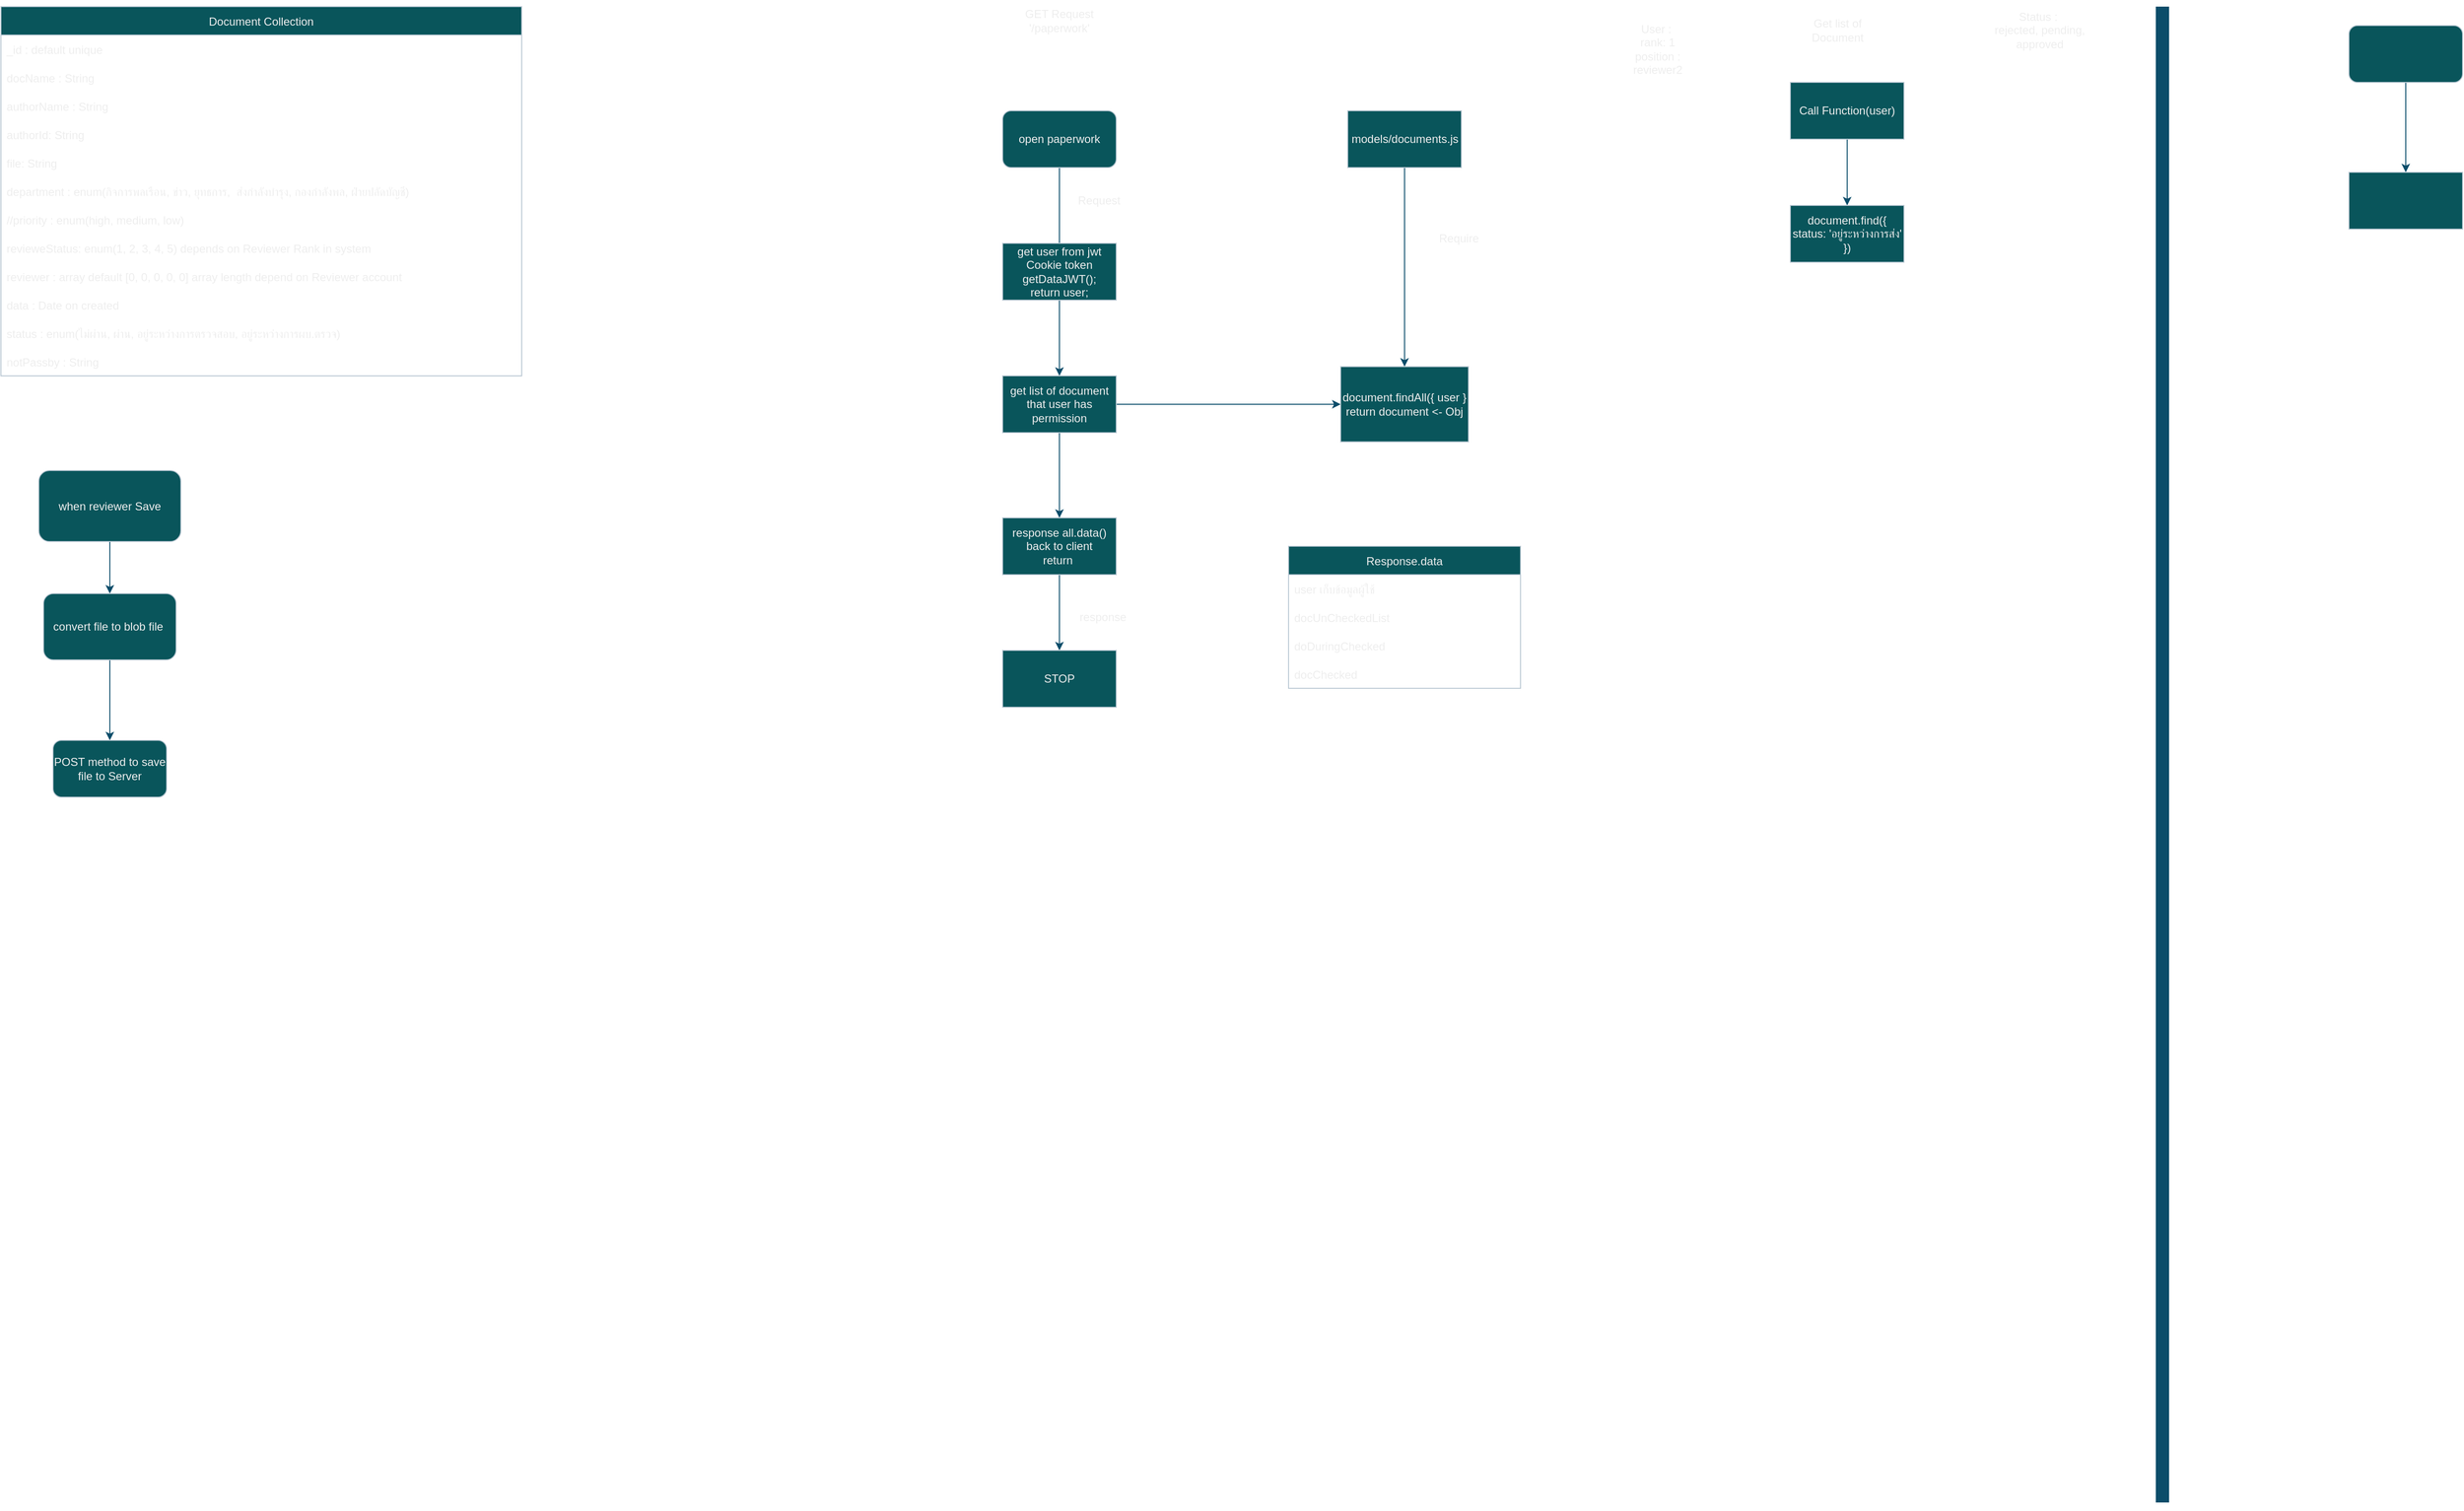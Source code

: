 <mxfile version="20.3.0" type="device"><diagram id="kQhuOze0Q9pw3HT87Xr-" name="Page-1"><mxGraphModel dx="811" dy="524" grid="1" gridSize="10" guides="1" tooltips="1" connect="1" arrows="1" fold="1" page="1" pageScale="1" pageWidth="2336" pageHeight="1654" math="0" shadow="0"><root><mxCell id="0"/><mxCell id="1" parent="0"/><mxCell id="Ed0h-yhXqWj83v7-EJLO-5" style="edgeStyle=orthogonalEdgeStyle;rounded=0;orthogonalLoop=1;jettySize=auto;html=1;entryX=0.5;entryY=0;entryDx=0;entryDy=0;strokeColor=#0B4D6A;" parent="1" source="Ed0h-yhXqWj83v7-EJLO-1" target="Ed0h-yhXqWj83v7-EJLO-2" edge="1"><mxGeometry relative="1" as="geometry"/></mxCell><mxCell id="Ed0h-yhXqWj83v7-EJLO-1" value="open paperwork" style="rounded=1;whiteSpace=wrap;html=1;fillColor=#09555B;strokeColor=#BAC8D3;fontColor=#EEEEEE;" parent="1" vertex="1"><mxGeometry x="1108" y="140" width="120" height="60" as="geometry"/></mxCell><mxCell id="Ed0h-yhXqWj83v7-EJLO-4" value="" style="edgeStyle=orthogonalEdgeStyle;rounded=0;orthogonalLoop=1;jettySize=auto;html=1;strokeColor=#0B4D6A;" parent="1" source="Ed0h-yhXqWj83v7-EJLO-2" target="Ed0h-yhXqWj83v7-EJLO-3" edge="1"><mxGeometry relative="1" as="geometry"/></mxCell><mxCell id="Ed0h-yhXqWj83v7-EJLO-14" value="" style="edgeStyle=orthogonalEdgeStyle;rounded=0;orthogonalLoop=1;jettySize=auto;html=1;strokeColor=#0B4D6A;" parent="1" source="Ed0h-yhXqWj83v7-EJLO-2" target="Ed0h-yhXqWj83v7-EJLO-13" edge="1"><mxGeometry relative="1" as="geometry"/></mxCell><mxCell id="Ed0h-yhXqWj83v7-EJLO-2" value="get list of document&lt;br&gt;that user has permission" style="rounded=0;whiteSpace=wrap;html=1;fillColor=#09555B;strokeColor=#BAC8D3;fontColor=#EEEEEE;" parent="1" vertex="1"><mxGeometry x="1108" y="420" width="120" height="60" as="geometry"/></mxCell><mxCell id="Ed0h-yhXqWj83v7-EJLO-3" value="document.findAll({ user }&lt;br&gt;return document &amp;lt;- Obj" style="whiteSpace=wrap;html=1;rounded=0;fillColor=#09555B;strokeColor=#BAC8D3;fontColor=#EEEEEE;" parent="1" vertex="1"><mxGeometry x="1465" y="410.29" width="135" height="79.41" as="geometry"/></mxCell><mxCell id="Ed0h-yhXqWj83v7-EJLO-7" style="edgeStyle=orthogonalEdgeStyle;rounded=0;orthogonalLoop=1;jettySize=auto;html=1;entryX=0.5;entryY=0;entryDx=0;entryDy=0;strokeColor=#0B4D6A;" parent="1" source="Ed0h-yhXqWj83v7-EJLO-6" target="Ed0h-yhXqWj83v7-EJLO-3" edge="1"><mxGeometry relative="1" as="geometry"/></mxCell><mxCell id="Ed0h-yhXqWj83v7-EJLO-6" value="models/documents.js" style="rounded=0;whiteSpace=wrap;html=1;fillColor=#09555B;strokeColor=#BAC8D3;fontColor=#EEEEEE;" parent="1" vertex="1"><mxGeometry x="1472.5" y="140" width="120" height="60" as="geometry"/></mxCell><mxCell id="Ed0h-yhXqWj83v7-EJLO-8" value="Request" style="text;html=1;strokeColor=none;fillColor=none;align=center;verticalAlign=middle;whiteSpace=wrap;rounded=0;fontColor=#EEEEEE;" parent="1" vertex="1"><mxGeometry x="1180" y="220" width="60" height="30" as="geometry"/></mxCell><mxCell id="Ed0h-yhXqWj83v7-EJLO-11" value="get user from jwt Cookie token&lt;br&gt;getDataJWT();&lt;br&gt;return user;" style="whiteSpace=wrap;html=1;rounded=0;fillColor=#09555B;strokeColor=#BAC8D3;fontColor=#EEEEEE;" parent="1" vertex="1"><mxGeometry x="1108" y="280" width="120" height="60" as="geometry"/></mxCell><mxCell id="Ed0h-yhXqWj83v7-EJLO-17" value="" style="edgeStyle=orthogonalEdgeStyle;rounded=0;orthogonalLoop=1;jettySize=auto;html=1;strokeColor=#0B4D6A;" parent="1" source="Ed0h-yhXqWj83v7-EJLO-13" target="Ed0h-yhXqWj83v7-EJLO-16" edge="1"><mxGeometry relative="1" as="geometry"/></mxCell><mxCell id="Ed0h-yhXqWj83v7-EJLO-13" value="response all.data()&lt;br&gt;back to client&lt;br&gt;return&amp;nbsp;" style="whiteSpace=wrap;html=1;rounded=0;fillColor=#09555B;strokeColor=#BAC8D3;fontColor=#EEEEEE;" parent="1" vertex="1"><mxGeometry x="1108" y="570" width="120" height="60" as="geometry"/></mxCell><mxCell id="Ed0h-yhXqWj83v7-EJLO-16" value="STOP" style="whiteSpace=wrap;html=1;rounded=0;fillColor=#09555B;strokeColor=#BAC8D3;fontColor=#EEEEEE;" parent="1" vertex="1"><mxGeometry x="1108" y="710" width="120" height="60" as="geometry"/></mxCell><mxCell id="Ed0h-yhXqWj83v7-EJLO-18" value="GET Request&lt;br&gt;'/paperwork'" style="text;html=1;strokeColor=none;fillColor=none;align=center;verticalAlign=middle;whiteSpace=wrap;rounded=0;fontColor=#EEEEEE;" parent="1" vertex="1"><mxGeometry x="1092" y="30" width="152" height="30" as="geometry"/></mxCell><mxCell id="Ed0h-yhXqWj83v7-EJLO-19" value="response" style="text;html=1;strokeColor=none;fillColor=none;align=center;verticalAlign=middle;whiteSpace=wrap;rounded=0;fontColor=#EEEEEE;" parent="1" vertex="1"><mxGeometry x="1184" y="660" width="60" height="30" as="geometry"/></mxCell><mxCell id="Ed0h-yhXqWj83v7-EJLO-20" value="Require" style="text;html=1;strokeColor=none;fillColor=none;align=center;verticalAlign=middle;whiteSpace=wrap;rounded=0;fontColor=#EEEEEE;" parent="1" vertex="1"><mxGeometry x="1560" y="260" width="60" height="30" as="geometry"/></mxCell><mxCell id="Ed0h-yhXqWj83v7-EJLO-21" value="Document Collection" style="swimlane;fontStyle=0;childLayout=stackLayout;horizontal=1;startSize=30;horizontalStack=0;resizeParent=1;resizeParentMax=0;resizeLast=0;collapsible=1;marginBottom=0;fillColor=#09555B;strokeColor=#BAC8D3;fontColor=#EEEEEE;" parent="1" vertex="1"><mxGeometry x="50" y="30" width="550" height="390" as="geometry"><mxRectangle x="50" y="30" width="150" height="30" as="alternateBounds"/></mxGeometry></mxCell><mxCell id="Ed0h-yhXqWj83v7-EJLO-22" value="_id : default unique" style="text;strokeColor=none;fillColor=none;align=left;verticalAlign=middle;spacingLeft=4;spacingRight=4;overflow=hidden;points=[[0,0.5],[1,0.5]];portConstraint=eastwest;rotatable=0;fontColor=#EEEEEE;" parent="Ed0h-yhXqWj83v7-EJLO-21" vertex="1"><mxGeometry y="30" width="550" height="30" as="geometry"/></mxCell><mxCell id="Ed0h-yhXqWj83v7-EJLO-24" value="docName : String" style="text;strokeColor=none;fillColor=none;align=left;verticalAlign=middle;spacingLeft=4;spacingRight=4;overflow=hidden;points=[[0,0.5],[1,0.5]];portConstraint=eastwest;rotatable=0;fontColor=#EEEEEE;" parent="Ed0h-yhXqWj83v7-EJLO-21" vertex="1"><mxGeometry y="60" width="550" height="30" as="geometry"/></mxCell><mxCell id="Ed0h-yhXqWj83v7-EJLO-26" value="authorName : String" style="text;strokeColor=none;fillColor=none;align=left;verticalAlign=middle;spacingLeft=4;spacingRight=4;overflow=hidden;points=[[0,0.5],[1,0.5]];portConstraint=eastwest;rotatable=0;fontColor=#EEEEEE;" parent="Ed0h-yhXqWj83v7-EJLO-21" vertex="1"><mxGeometry y="90" width="550" height="30" as="geometry"/></mxCell><mxCell id="aWvkG6_vRL6np0PAfFun-1" value="authorId: String" style="text;strokeColor=none;fillColor=none;align=left;verticalAlign=middle;spacingLeft=4;spacingRight=4;overflow=hidden;points=[[0,0.5],[1,0.5]];portConstraint=eastwest;rotatable=0;fontColor=#EEEEEE;" vertex="1" parent="Ed0h-yhXqWj83v7-EJLO-21"><mxGeometry y="120" width="550" height="30" as="geometry"/></mxCell><mxCell id="Ed0h-yhXqWj83v7-EJLO-27" value="file: String" style="text;strokeColor=none;fillColor=none;align=left;verticalAlign=middle;spacingLeft=4;spacingRight=4;overflow=hidden;points=[[0,0.5],[1,0.5]];portConstraint=eastwest;rotatable=0;fontColor=#EEEEEE;" parent="Ed0h-yhXqWj83v7-EJLO-21" vertex="1"><mxGeometry y="150" width="550" height="30" as="geometry"/></mxCell><mxCell id="Ed0h-yhXqWj83v7-EJLO-28" value="department : enum(กิจการพลเรือน, ข่าว, ยุทธการ,  ส่งกำลังบำรุง, กองกำลังพล, ฝ่ายปลัดบัญชี)" style="text;strokeColor=none;fillColor=none;align=left;verticalAlign=middle;spacingLeft=4;spacingRight=4;overflow=hidden;points=[[0,0.5],[1,0.5]];portConstraint=eastwest;rotatable=0;fontColor=#EEEEEE;" parent="Ed0h-yhXqWj83v7-EJLO-21" vertex="1"><mxGeometry y="180" width="550" height="30" as="geometry"/></mxCell><mxCell id="Ed0h-yhXqWj83v7-EJLO-29" value="//priority : enum(high, medium, low)" style="text;strokeColor=none;fillColor=none;align=left;verticalAlign=middle;spacingLeft=4;spacingRight=4;overflow=hidden;points=[[0,0.5],[1,0.5]];portConstraint=eastwest;rotatable=0;fontColor=#EEEEEE;" parent="Ed0h-yhXqWj83v7-EJLO-21" vertex="1"><mxGeometry y="210" width="550" height="30" as="geometry"/></mxCell><mxCell id="aWvkG6_vRL6np0PAfFun-2" value="revieweStatus: enum(1, 2, 3, 4, 5) depends on Reviewer Rank in system" style="text;strokeColor=none;fillColor=none;align=left;verticalAlign=middle;spacingLeft=4;spacingRight=4;overflow=hidden;points=[[0,0.5],[1,0.5]];portConstraint=eastwest;rotatable=0;fontColor=#EEEEEE;" vertex="1" parent="Ed0h-yhXqWj83v7-EJLO-21"><mxGeometry y="240" width="550" height="30" as="geometry"/></mxCell><mxCell id="Ed0h-yhXqWj83v7-EJLO-30" value="reviewer : array default [0, 0, 0, 0, 0] array length depend on Reviewer account" style="text;strokeColor=none;fillColor=none;align=left;verticalAlign=middle;spacingLeft=4;spacingRight=4;overflow=hidden;points=[[0,0.5],[1,0.5]];portConstraint=eastwest;rotatable=0;fontColor=#EEEEEE;" parent="Ed0h-yhXqWj83v7-EJLO-21" vertex="1"><mxGeometry y="270" width="550" height="30" as="geometry"/></mxCell><mxCell id="aWvkG6_vRL6np0PAfFun-3" value="data : Date on created" style="text;strokeColor=none;fillColor=none;align=left;verticalAlign=middle;spacingLeft=4;spacingRight=4;overflow=hidden;points=[[0,0.5],[1,0.5]];portConstraint=eastwest;rotatable=0;fontColor=#EEEEEE;" vertex="1" parent="Ed0h-yhXqWj83v7-EJLO-21"><mxGeometry y="300" width="550" height="30" as="geometry"/></mxCell><mxCell id="Ed0h-yhXqWj83v7-EJLO-35" value="status : enum(ไม่ผ่าน, ผ่าน, อยู่ระหว่างการตรวจสอบ, อยู่ระหว่างการผบ.ตรวจ)" style="text;strokeColor=none;fillColor=none;align=left;verticalAlign=middle;spacingLeft=4;spacingRight=4;overflow=hidden;points=[[0,0.5],[1,0.5]];portConstraint=eastwest;rotatable=0;fontColor=#EEEEEE;" parent="Ed0h-yhXqWj83v7-EJLO-21" vertex="1"><mxGeometry y="330" width="550" height="30" as="geometry"/></mxCell><mxCell id="Ed0h-yhXqWj83v7-EJLO-45" value="notPassby : String" style="text;strokeColor=none;fillColor=none;align=left;verticalAlign=middle;spacingLeft=4;spacingRight=4;overflow=hidden;points=[[0,0.5],[1,0.5]];portConstraint=eastwest;rotatable=0;fontColor=#EEEEEE;" parent="Ed0h-yhXqWj83v7-EJLO-21" vertex="1"><mxGeometry y="360" width="550" height="30" as="geometry"/></mxCell><mxCell id="Ed0h-yhXqWj83v7-EJLO-33" value="Get list of Document" style="text;html=1;strokeColor=none;fillColor=none;align=center;verticalAlign=middle;whiteSpace=wrap;rounded=0;fontColor=#EEEEEE;" parent="1" vertex="1"><mxGeometry x="1940" y="30" width="100" height="50" as="geometry"/></mxCell><mxCell id="Ed0h-yhXqWj83v7-EJLO-34" value="Status :&amp;nbsp;&lt;br&gt;rejected, pending,&lt;br&gt;approved" style="text;html=1;strokeColor=none;fillColor=none;align=center;verticalAlign=middle;whiteSpace=wrap;rounded=0;fontColor=#EEEEEE;" parent="1" vertex="1"><mxGeometry x="2110" y="30" width="186.67" height="50" as="geometry"/></mxCell><mxCell id="Ed0h-yhXqWj83v7-EJLO-38" value="" style="edgeStyle=orthogonalEdgeStyle;rounded=0;orthogonalLoop=1;jettySize=auto;html=1;strokeColor=#0B4D6A;" parent="1" source="Ed0h-yhXqWj83v7-EJLO-36" target="Ed0h-yhXqWj83v7-EJLO-37" edge="1"><mxGeometry relative="1" as="geometry"/></mxCell><mxCell id="Ed0h-yhXqWj83v7-EJLO-36" value="Call Function(user)" style="rounded=0;whiteSpace=wrap;html=1;fillColor=#09555B;strokeColor=#BAC8D3;fontColor=#EEEEEE;" parent="1" vertex="1"><mxGeometry x="1940" y="110" width="120" height="60" as="geometry"/></mxCell><mxCell id="Ed0h-yhXqWj83v7-EJLO-37" value="document.find({ status: 'อยู่ระหว่างการส่ง' })" style="whiteSpace=wrap;html=1;rounded=0;fillColor=#09555B;strokeColor=#BAC8D3;fontColor=#EEEEEE;" parent="1" vertex="1"><mxGeometry x="1940" y="240" width="120" height="60" as="geometry"/></mxCell><mxCell id="Ed0h-yhXqWj83v7-EJLO-39" value="User :&amp;nbsp;&lt;br&gt;rank: 1&lt;br&gt;position : reviewer2" style="text;html=1;strokeColor=none;fillColor=none;align=center;verticalAlign=middle;whiteSpace=wrap;rounded=0;fontColor=#EEEEEE;" parent="1" vertex="1"><mxGeometry x="1770" y="60" width="60" height="30" as="geometry"/></mxCell><mxCell id="Ed0h-yhXqWj83v7-EJLO-40" value="Response.data" style="swimlane;fontStyle=0;childLayout=stackLayout;horizontal=1;startSize=30;horizontalStack=0;resizeParent=1;resizeParentMax=0;resizeLast=0;collapsible=1;marginBottom=0;fillColor=#09555B;strokeColor=#BAC8D3;fontColor=#EEEEEE;" parent="1" vertex="1"><mxGeometry x="1410" y="600" width="245" height="150" as="geometry"/></mxCell><mxCell id="Ed0h-yhXqWj83v7-EJLO-41" value="user เก็บข้อมูลผู้ใช้" style="text;strokeColor=none;fillColor=none;align=left;verticalAlign=middle;spacingLeft=4;spacingRight=4;overflow=hidden;points=[[0,0.5],[1,0.5]];portConstraint=eastwest;rotatable=0;fontColor=#EEEEEE;" parent="Ed0h-yhXqWj83v7-EJLO-40" vertex="1"><mxGeometry y="30" width="245" height="30" as="geometry"/></mxCell><mxCell id="Ed0h-yhXqWj83v7-EJLO-42" value="docUnCheckedList" style="text;strokeColor=none;fillColor=none;align=left;verticalAlign=middle;spacingLeft=4;spacingRight=4;overflow=hidden;points=[[0,0.5],[1,0.5]];portConstraint=eastwest;rotatable=0;fontColor=#EEEEEE;" parent="Ed0h-yhXqWj83v7-EJLO-40" vertex="1"><mxGeometry y="60" width="245" height="30" as="geometry"/></mxCell><mxCell id="Ed0h-yhXqWj83v7-EJLO-43" value="doDuringChecked" style="text;strokeColor=none;fillColor=none;align=left;verticalAlign=middle;spacingLeft=4;spacingRight=4;overflow=hidden;points=[[0,0.5],[1,0.5]];portConstraint=eastwest;rotatable=0;fontColor=#EEEEEE;" parent="Ed0h-yhXqWj83v7-EJLO-40" vertex="1"><mxGeometry y="90" width="245" height="30" as="geometry"/></mxCell><mxCell id="Ed0h-yhXqWj83v7-EJLO-44" value="docChecked" style="text;strokeColor=none;fillColor=none;align=left;verticalAlign=middle;spacingLeft=4;spacingRight=4;overflow=hidden;points=[[0,0.5],[1,0.5]];portConstraint=eastwest;rotatable=0;fontColor=#EEEEEE;" parent="Ed0h-yhXqWj83v7-EJLO-40" vertex="1"><mxGeometry y="120" width="245" height="30" as="geometry"/></mxCell><mxCell id="xcRzvSxMv3IA8TC_DeCM-3" value="" style="edgeStyle=orthogonalEdgeStyle;rounded=0;orthogonalLoop=1;jettySize=auto;html=1;strokeColor=#0B4D6A;" parent="1" source="xcRzvSxMv3IA8TC_DeCM-1" target="xcRzvSxMv3IA8TC_DeCM-2" edge="1"><mxGeometry relative="1" as="geometry"/></mxCell><mxCell id="xcRzvSxMv3IA8TC_DeCM-1" value="when reviewer Save" style="rounded=1;whiteSpace=wrap;html=1;fillColor=#09555B;strokeColor=#BAC8D3;fontColor=#EEEEEE;" parent="1" vertex="1"><mxGeometry x="90" y="520" width="150" height="75" as="geometry"/></mxCell><mxCell id="xcRzvSxMv3IA8TC_DeCM-5" value="" style="edgeStyle=orthogonalEdgeStyle;rounded=0;orthogonalLoop=1;jettySize=auto;html=1;strokeColor=#0B4D6A;" parent="1" source="xcRzvSxMv3IA8TC_DeCM-2" target="xcRzvSxMv3IA8TC_DeCM-4" edge="1"><mxGeometry relative="1" as="geometry"/></mxCell><mxCell id="xcRzvSxMv3IA8TC_DeCM-2" value="convert file to blob file&amp;nbsp;" style="whiteSpace=wrap;html=1;rounded=1;fillColor=#09555B;strokeColor=#BAC8D3;fontColor=#EEEEEE;" parent="1" vertex="1"><mxGeometry x="95" y="650" width="140" height="70" as="geometry"/></mxCell><mxCell id="xcRzvSxMv3IA8TC_DeCM-4" value="POST method to save file to Server" style="whiteSpace=wrap;html=1;rounded=1;fillColor=#09555B;strokeColor=#BAC8D3;fontColor=#EEEEEE;" parent="1" vertex="1"><mxGeometry x="105" y="805" width="120" height="60" as="geometry"/></mxCell><mxCell id="xcRzvSxMv3IA8TC_DeCM-11" value="" style="edgeStyle=orthogonalEdgeStyle;rounded=0;orthogonalLoop=1;jettySize=auto;html=1;strokeColor=#0B4D6A;strokeWidth=1;" parent="1" source="xcRzvSxMv3IA8TC_DeCM-7" target="xcRzvSxMv3IA8TC_DeCM-9" edge="1"><mxGeometry relative="1" as="geometry"/></mxCell><mxCell id="xcRzvSxMv3IA8TC_DeCM-7" value="" style="rounded=1;whiteSpace=wrap;html=1;strokeColor=#BAC8D3;fontColor=#EEEEEE;fillColor=#09555B;" parent="1" vertex="1"><mxGeometry x="2530" y="50" width="120" height="60" as="geometry"/></mxCell><mxCell id="xcRzvSxMv3IA8TC_DeCM-8" value="" style="endArrow=none;html=1;rounded=0;strokeColor=#0B4D6A;strokeWidth=14;" parent="1" edge="1"><mxGeometry width="50" height="50" relative="1" as="geometry"><mxPoint x="2333" y="1610" as="sourcePoint"/><mxPoint x="2333" y="30" as="targetPoint"/></mxGeometry></mxCell><mxCell id="xcRzvSxMv3IA8TC_DeCM-9" value="" style="rounded=0;whiteSpace=wrap;html=1;strokeColor=#BAC8D3;fontColor=#EEEEEE;fillColor=#09555B;" parent="1" vertex="1"><mxGeometry x="2530" y="205" width="120" height="60" as="geometry"/></mxCell></root></mxGraphModel></diagram></mxfile>